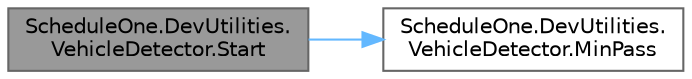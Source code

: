 digraph "ScheduleOne.DevUtilities.VehicleDetector.Start"
{
 // LATEX_PDF_SIZE
  bgcolor="transparent";
  edge [fontname=Helvetica,fontsize=10,labelfontname=Helvetica,labelfontsize=10];
  node [fontname=Helvetica,fontsize=10,shape=box,height=0.2,width=0.4];
  rankdir="LR";
  Node1 [id="Node000001",label="ScheduleOne.DevUtilities.\lVehicleDetector.Start",height=0.2,width=0.4,color="gray40", fillcolor="grey60", style="filled", fontcolor="black",tooltip=" "];
  Node1 -> Node2 [id="edge1_Node000001_Node000002",color="steelblue1",style="solid",tooltip=" "];
  Node2 [id="Node000002",label="ScheduleOne.DevUtilities.\lVehicleDetector.MinPass",height=0.2,width=0.4,color="grey40", fillcolor="white", style="filled",URL="$class_schedule_one_1_1_dev_utilities_1_1_vehicle_detector.html#a4a9d942547f3ad43a9d2ccdf4db66ba0",tooltip=" "];
}
